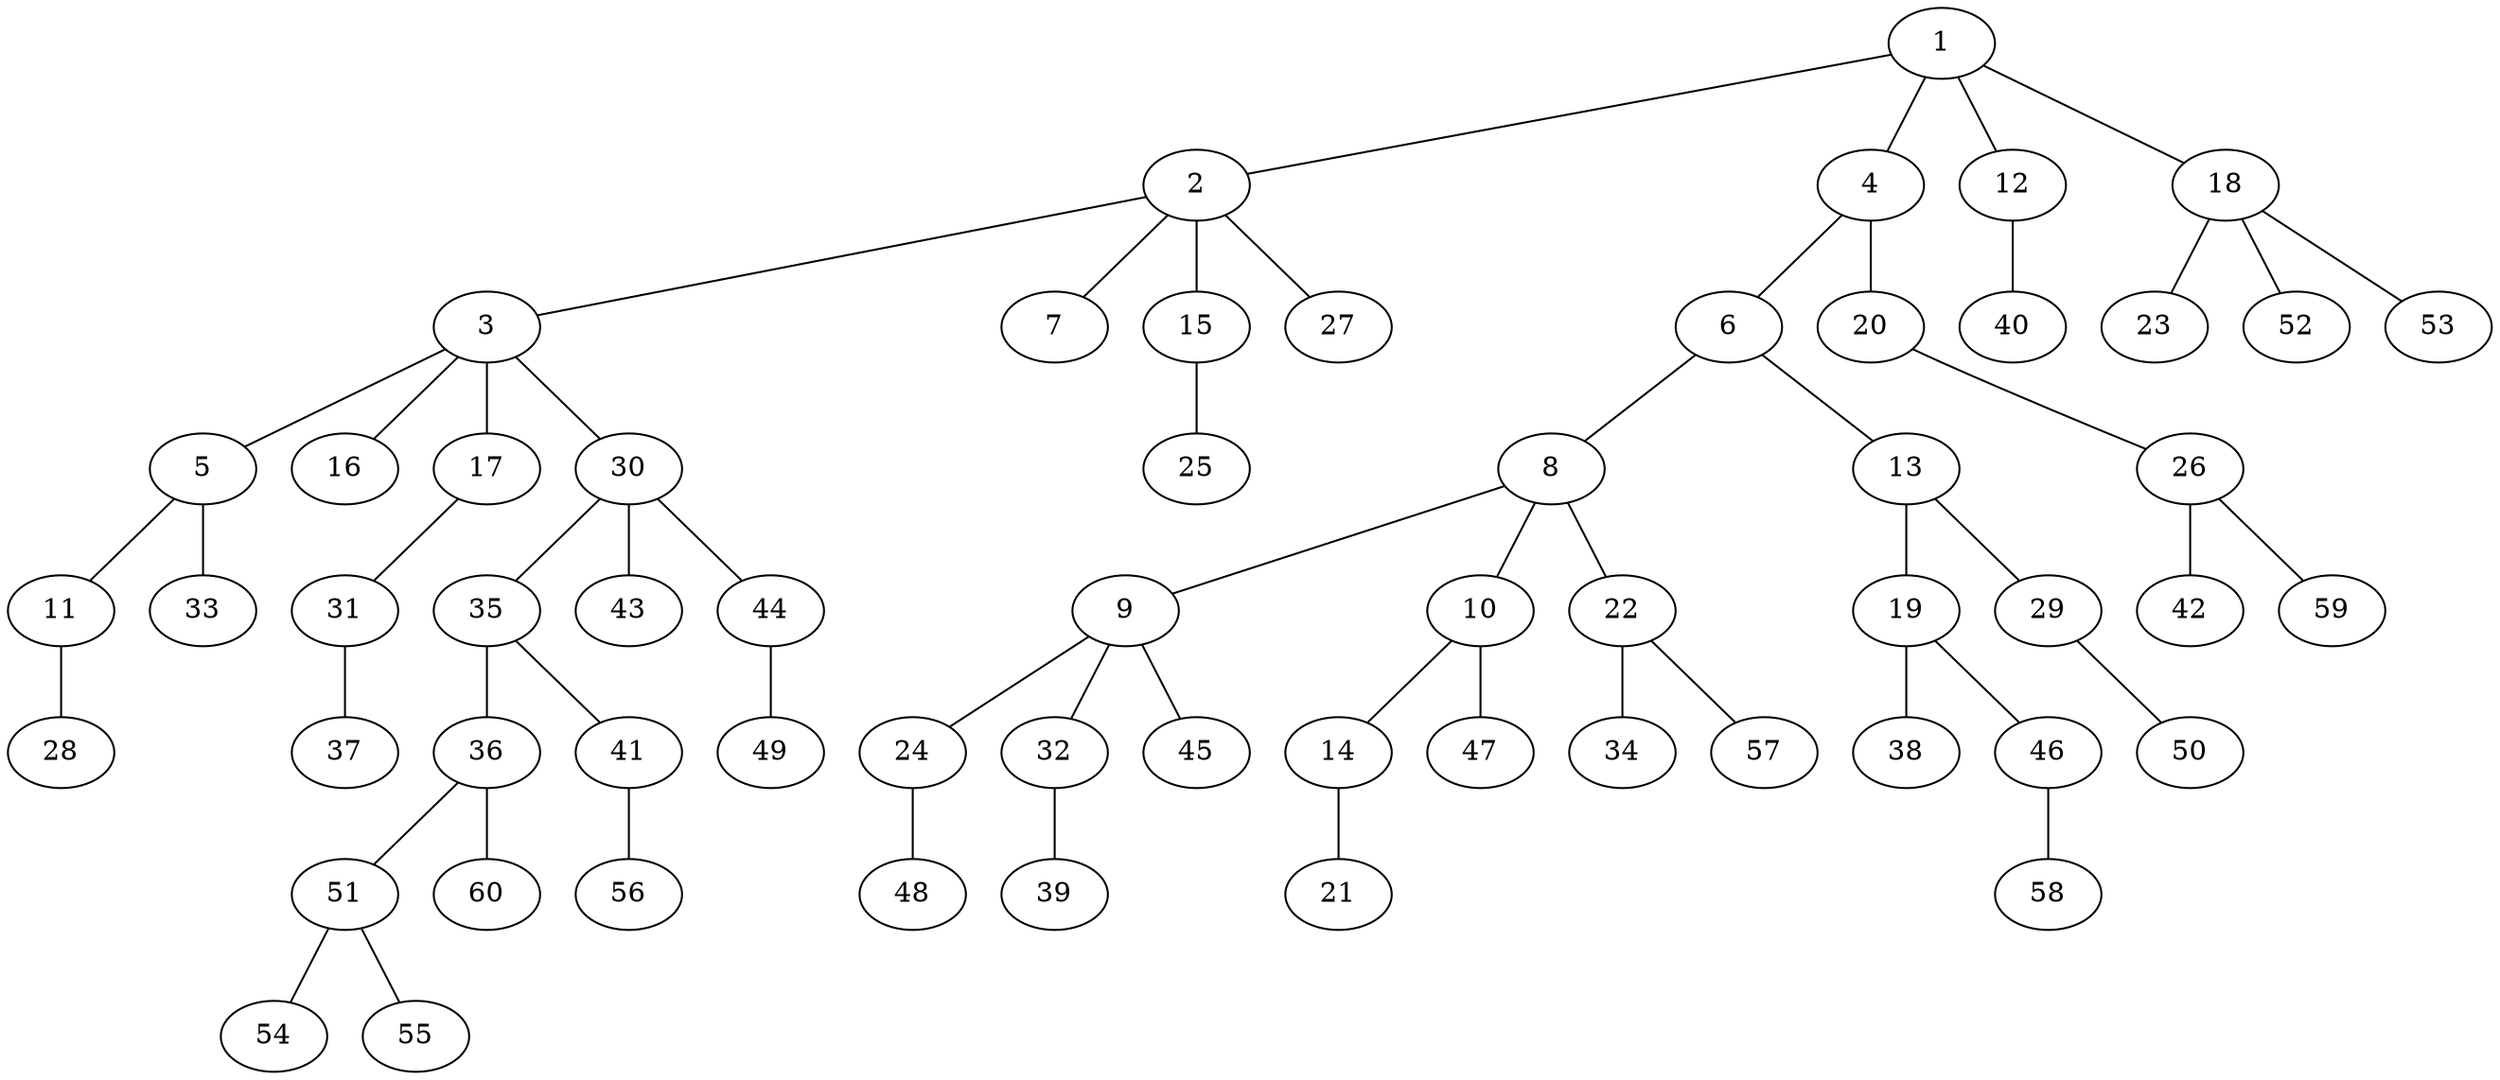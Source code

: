 graph graphname {1--2
1--4
1--12
1--18
2--3
2--7
2--15
2--27
3--5
3--16
3--17
3--30
4--6
4--20
5--11
5--33
6--8
6--13
8--9
8--10
8--22
9--24
9--32
9--45
10--14
10--47
11--28
12--40
13--19
13--29
14--21
15--25
17--31
18--23
18--52
18--53
19--38
19--46
20--26
22--34
22--57
24--48
26--42
26--59
29--50
30--35
30--43
30--44
31--37
32--39
35--36
35--41
36--51
36--60
41--56
44--49
46--58
51--54
51--55
}